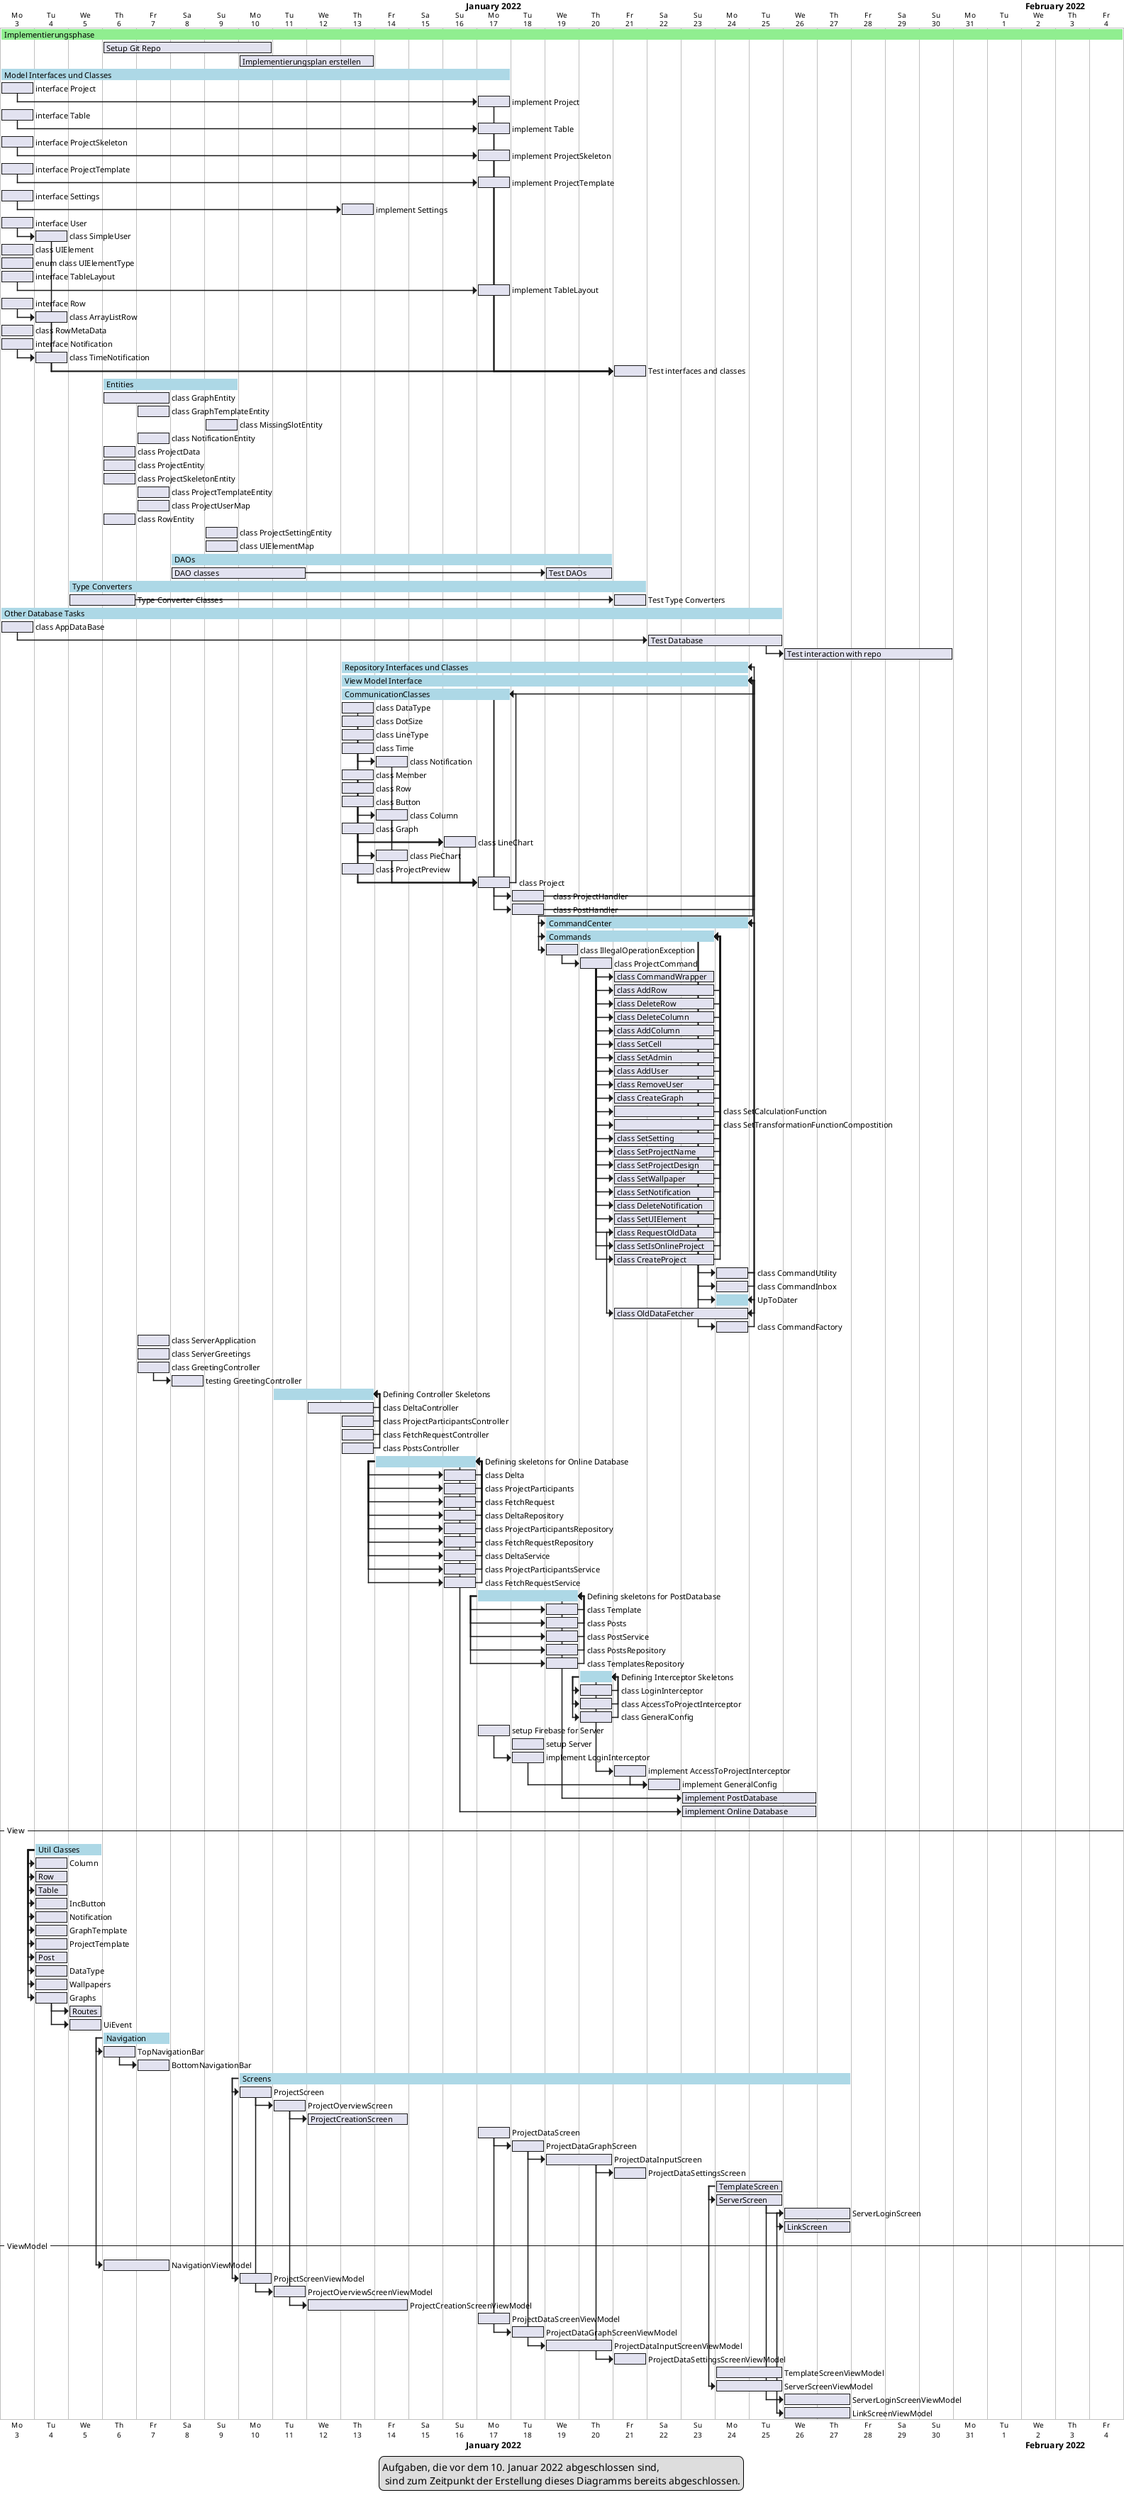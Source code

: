 @startgantt

printscale daily zoom 3

Project starts the 3rd of January 2022

[Implementierungsphase] starts 2022-01-03 and ends 2022-02-04
[Implementierungsphase] is colored in lightgreen
[Setup Git Repo] starts 2022-01-06 and ends 2022-01-10
[Implementierungsplan erstellen] starts 2022-01-10 and lasts 4 days
[Model Interfaces und Classes] starts 2022-01-03 and ends 2022-01-17
[Model Interfaces und Classes] is colored in lightblue
[interface Project] starts 2022-01-03
[implement Project] starts 13 days after [interface Project]'s end
[interface Table] starts 2022-01-03
[implement Table] starts 13 days after [interface Table]'s end
[interface ProjectSkeleton] starts 2022-01-03
[implement ProjectSkeleton] starts 13 days after [interface ProjectSkeleton]'s end
[interface ProjectTemplate] starts 2022-01-03
[implement ProjectTemplate] starts 13 days after [interface ProjectTemplate]'s end
[interface Settings] starts 2022-01-03
[implement Settings] starts 9 days after [interface Settings]'s end
[interface User] starts 2022-01-03
[class SimpleUser] starts at [interface User]'s end
[class UIElement] starts 2022-01-03
[enum class UIElementType] starts 2022-01-03
[interface Table] starts 2022-01-03
[interface TableLayout] starts 2022-01-03
[implement TableLayout] starts 13 days after [interface TableLayout]'s end
[interface Row] starts 2022-01-03
[class ArrayListRow] starts at [interface Row]'s end
[class RowMetaData] starts 2022-01-03
[interface Notification] starts 2022-01-03
[class TimeNotification] starts at [interface Notification]'s end
[Test interfaces and classes] starts 3 days after [implement Project]'s end
[Test interfaces and classes] starts 3 days after [implement Table]'s end
[Test interfaces and classes] starts 3 days after [implement ProjectSkeleton]'s end
[Test interfaces and classes] starts 3 days after [implement ProjectTemplate]'s end
[Test interfaces and classes] starts 3 days after [class ArrayListRow]'s end
[Test interfaces and classes] starts 3 days after [class TimeNotification]'s end
[Test interfaces and classes] starts 3 days after [class SimpleUser]'s end

[Entities] starts 2022-01-06 and ends 2022-01-9
[Entities] is colored in lightblue
[class GraphEntity] starts 2022-01-06 and ends 2022-01-07
[class GraphTemplateEntity] starts 2022-01-07
[class MissingSlotEntity] starts 2022-01-09
[class NotificationEntity] starts 2022-01-07
[class ProjectData] starts 2022-01-06
[class ProjectEntity] starts 2022-01-06
[class ProjectSkeletonEntity] starts 2022-01-06
[class ProjectTemplateEntity] starts 2022-01-07
[class ProjectUserMap] starts 2022-01-07
[class RowEntity] starts 2022-01-06
[class ProjectSettingEntity] starts 2022-01-09
[class ProjectSettingEntity] starts 2022-01-09
[class UIElementMap] starts 2022-01-09

[DAOs] starts 2022-01-08 and ends 2022-01-20
[DAOs] is colored in lightblue
[DAO classes] starts 2022-01-08 and lasts 4 days
[Test DAOs] starts 7 days after [DAO classes]'s end and lasts 2 days
[Test DAOs] displays on same row as [DAO classes]

[Type Converters] starts 2022-01-05 and ends 2022-01-21
[Type Converters] is colored in lightblue
[Type Converter Classes] starts 2022-01-05 and lasts 2 days
[Test Type Converters] starts 14 days after [Type Converter Classes]'s end
[Test Type Converters] displays on same row as [Type Converter Classes]

[Other Database Tasks] starts 2022-01-03 and ends 2022-01-25
[Other Database Tasks] is colored in lightblue
[class AppDataBase] starts 2022-01-03
[Test Database] starts 18 days after [class AppDataBase]'s end and lasts 4 days
[Test interaction with repo] starts after [Test Database]'s end and lasts 5 days


/'Repository====================================================================================='/

[Repository Interfaces und Classes] starts 2022-01-13
[Repository Interfaces und Classes] is colored in lightblue

    [View Model Interface] starts 2022-01-13
    [View Model Interface] is colored in lightblue
        [CommunicationClasses] starts 2022-01-13
        [CommunicationClasses] is colored in lightblue
            [class DataType] starts 2022-01-13 and ends 2022-01-13
            [class DotSize] starts 2022-01-13 and ends 2022-01-13
            [class LineType] starts 2022-01-13 and ends 2022-01-13
            [class Time] starts 2022-01-13 and ends 2022-01-13
            [class Notification] starts at [class Time]'s end
            [class Member] starts 2022-01-13 and ends 2022-01-13
            [class Row] starts 2022-01-13 and ends 2022-01-13
            [class Button] starts 2022-01-13 and ends 2022-01-13
            [class Column] starts at [class DataType]'s end
            [class Graph] starts 2022-01-13 and ends 2022-01-13
            [class LineChart] starts at [class Graph]'s end
            [class LineChart] starts at 2022-01-16
                [class LineChart] starts at [class DotSize]'s end
                [class LineChart] starts at [class LineType]'s end
                [class LineChart] starts at [class Column]'s end
            [class PieChart] starts at [class Graph]'s end
            [class ProjectPreview] starts 2022-01-13 and ends 2022-01-13
            [class Project] starts at [class Button]'s end
                [class Project] starts at [class Notification]'s end
                [class Project] starts at [class Member]'s end
                [class Project] starts at [class PieChart]'s end
                [class Project] starts at [class LineChart]'s end
                [class Project] starts at [class Row]'s end
        [CommunicationClasses] ends at [class Project]'s end

        [class ProjectHandler] starts at [CommunicationClasses]'s end
        [class PostHandler] starts at [CommunicationClasses]'s end

    [View Model Interface] ends at [class PostHandler]'s end
    [View Model Interface] ends at [CommunicationClasses]'s end
    [View Model Interface] ends at [class ProjectHandler]'s end

    [CommandCenter] starts at [View Model Interface]'s end
    [CommandCenter] is colored in lightblue

        [Commands] starts at [CommandCenter]'s start
        [Commands] is colored in lightblue
            [class IllegalOperationException] starts at [Commands]'s start
            [class ProjectCommand] starts at [class IllegalOperationException]'s end
            [class CommandWrapper] starts at [class ProjectCommand]'s end
            [class AddRow] starts at [class ProjectCommand]'s end
            [class DeleteRow] starts at [class ProjectCommand]'s end
            [class DeleteColumn] starts at [class ProjectCommand]'s end
            [class AddColumn] starts at [class ProjectCommand]'s end
            [class SetCell] starts at [class ProjectCommand]'s end
            [class SetAdmin] starts at [class ProjectCommand]'s end
            [class AddUser] starts at [class ProjectCommand]'s end
            [class RemoveUser] starts at [class ProjectCommand]'s end
            [class CreateGraph] starts at [class ProjectCommand]'s end
            [class SetCalculationFunction] starts at [class ProjectCommand]'s end
            [class SetTransformationFunctionCompostition] starts at [class ProjectCommand]'s end
            [class SetSetting] starts at [class ProjectCommand]'s end
            [class SetProjectName] starts at [class ProjectCommand]'s end
            [class SetProjectDesign] starts at [class ProjectCommand]'s end
            [class SetWallpaper] starts at [class ProjectCommand]'s end
            [class SetNotification] starts at [class ProjectCommand]'s end
            [class DeleteNotification] starts at [class ProjectCommand]'s end
            [class SetUIElement] starts at [class ProjectCommand]'s end
            [class RequestOldData] starts at [class ProjectCommand]'s end
            [class SetIsOnlineProject] starts at [class ProjectCommand]'s end
            [class CreateProject] starts at [class ProjectCommand]'s end

            [class CommandWrapper] lasts 3 days
            [class AddRow] lasts 3 days
            [class DeleteRow] lasts 3 days
            [class DeleteColumn] lasts 3 days
            [class AddColumn] lasts 3 days
            [class SetCell] lasts 3 days
            [class SetAdmin] lasts 3 days
            [class AddUser] lasts 3 days
            [class RemoveUser] lasts 3 days
            [class CreateGraph] lasts 3 days
            [class SetCalculationFunction] lasts 3 days
            [class SetTransformationFunctionCompostition] lasts 3 days
            [class SetSetting] lasts 3 days
            [class SetProjectName] lasts 3 days
            [class SetProjectDesign] lasts 3 days
            [class SetWallpaper] lasts 3 days
            [class SetNotification] lasts 3 days
            [class DeleteNotification] lasts 3 days
            [class SetUIElement] lasts 3 days
            [class RequestOldData] lasts 3 days
            [class SetIsOnlineProject] lasts 3 days
            [class CreateProject] lasts 3 days


        [Commands] ends at [class CreateProject]'s end
        [Commands] ends at [class AddRow]'s end
        [Commands] ends at [class DeleteColumn]'s end
        [Commands] ends at [class DeleteRow]'s end
        [Commands] ends at [class AddColumn]'s end
        [Commands] ends at [class SetCell]'s end
        [Commands] ends at [class SetAdmin]'s end
        [Commands] ends at [class AddUser]'s end
        [Commands] ends at [class RemoveUser]'s end
        [Commands] ends at [class CreateGraph]'s end
        [Commands] ends at [class SetCalculationFunction]'s end
        [Commands] ends at [class SetTransformationFunctionCompostition]'s end
        [Commands] ends at [class SetSetting]'s end
        [Commands] ends at [class SetProjectName]'s end
        [Commands] ends at [class SetProjectDesign]'s end
        [Commands] ends at [class SetWallpaper]'s end
        [Commands] ends at [class SetNotification]'s end
        [Commands] ends at [class SetUIElement]'s end
        [Commands] ends at [class RequestOldData]'s end
        [Commands] ends at [class SetIsOnlineProject]'s end

        [class CommandUtility] starts at [Commands]'s end
        [class CommandInbox] starts at [Commands]'s end


        [UpToDater] starts at [class RequestOldData]'s end
        [UpToDater] is colored in lightblue
            [class OldDataFetcher] starts at [class RequestOldData]'s start
            [class OldDataFetcher] ends at [class CommandUtility]'s end
        [UpToDater] ends at [class OldDataFetcher]'s end

        [class CommandFactory] starts at [Commands]'s end
    [View Model Interface] ends at [class CommandFactory]'s end

    [CommandCenter] ends at [class CommandUtility]'s end
    [CommandCenter] ends at [class CommandInbox]'s end
    [CommandCenter] ends at [UpToDater]'s end
[Repository Interfaces und Classes] ends at [CommandCenter]'s end

'----------------------Server---------------------------------------------------'
[class ServerApplication] starts at 2022-01-07 and ends at 2022-01-07
[class ServerGreetings] starts at 2022-01-07 and ends at 2022-01-07
[class GreetingController] starts at 2022-01-07 and ends at 2022-01-07
[testing GreetingController] starts at [class GreetingController]'s end

[Defining Controller Skeletons] starts 2022-01-11
[Defining Controller Skeletons] is colored in lightblue
[class DeltaController] starts 2022-01-12 and ends 2022-01-13
[class ProjectParticipantsController] starts 2022-01-13
[class FetchRequestController] starts 2022-01-13
[class PostsController] starts 2022-01-13
[Defining Controller Skeletons] ends at [class PostsController]'s end
[Defining Controller Skeletons] ends at [class DeltaController]'s end
[Defining Controller Skeletons] ends at [class FetchRequestController]'s end
[Defining Controller Skeletons] ends at [class ProjectParticipantsController]'s end



[Defining skeletons for Online Database] starts at 2022-01-16


 [Defining skeletons for Online Database] is colored in lightblue and lasts 3 days
[class Delta] starts at [Defining skeletons for Online Database]'s start

[class ProjectParticipants] starts at [Defining skeletons for Online Database]'s start
[class FetchRequest] starts at [Defining skeletons for Online Database]'s start
[class DeltaRepository] starts at [Defining skeletons for Online Database]'s start
[class ProjectParticipantsRepository] starts at [Defining skeletons for Online Database]'s start
[class FetchRequestRepository] starts at [Defining skeletons for Online Database]'s start
[class DeltaService] starts at [Defining skeletons for Online Database]'s start
[class ProjectParticipantsService] starts at [Defining skeletons for Online Database]'s start
[class FetchRequestService] starts at [Defining skeletons for Online Database]'s start
[Defining skeletons for Online Database] ends at [class Delta]'s end
[Defining skeletons for Online Database] ends at [class ProjectParticipants]'s end
[Defining skeletons for Online Database] ends at [class FetchRequest]'s end
[Defining skeletons for Online Database] ends at [class DeltaRepository]'s end
[Defining skeletons for Online Database] ends at [class ProjectParticipantsRepository]'s end
[Defining skeletons for Online Database] ends at [class FetchRequestRepository]'s end
[Defining skeletons for Online Database] ends at [class DeltaService]'s end
[Defining skeletons for Online Database] ends at [class ProjectParticipantsService]'s end
[Defining skeletons for Online Database] ends at [class FetchRequestService]'s end


[Defining skeletons for PostDatabase] starts at 2022-01-19
[Defining skeletons for PostDatabase] is colored in lightblue and lasts 3 days
[class Template] starts at [Defining skeletons for PostDatabase]'s start
[class Posts] starts at [Defining skeletons for PostDatabase]'s start
[class PostService] starts at [Defining skeletons for PostDatabase]'s start
[class PostsRepository] starts at [Defining skeletons for PostDatabase]'s start
[class TemplatesRepository] starts at [Defining skeletons for PostDatabase]'s start
[Defining skeletons for PostDatabase] ends at [class Template]'s end
[Defining skeletons for PostDatabase] ends at [class Posts]'s end
[Defining skeletons for PostDatabase] ends at [class PostService]'s end
[Defining skeletons for PostDatabase] ends at [class PostsRepository]'s end
[Defining skeletons for PostDatabase] ends at [class TemplatesRepository]'s end

[Defining Interceptor Skeletons] starts at 2022-01-20 and is colored in lightblue

[class LoginInterceptor] starts at [Defining Interceptor Skeletons]'s start
[class AccessToProjectInterceptor] starts at [Defining Interceptor Skeletons]'s start
[class GeneralConfig] starts at [Defining Interceptor Skeletons]'s start

[Defining Interceptor Skeletons] ends at [class LoginInterceptor]'s end
[Defining Interceptor Skeletons] ends at [class AccessToProjectInterceptor]'s end
[Defining Interceptor Skeletons] ends at [class GeneralConfig]'s end

[setup Firebase for Server] starts at 2022-01-17
[setup Server] starts at 2022-01-18

[implement LoginInterceptor] starts at [setup Firebase for Server]'s end
[implement AccessToProjectInterceptor] starts at [Defining Interceptor Skeletons]'s end
[implement GeneralConfig] starts at [implement LoginInterceptor]'s end
[implement GeneralConfig] starts at [implement AccessToProjectInterceptor]'s end
[implement PostDatabase] starts at [Defining skeletons for PostDatabase]'s end and starts at 2022-01-23 and lasts 4 days
[implement Online Database] starts at [Defining skeletons for Online Database]'s end  and starts at 2022-01-23 and lasts 4 days

--View--

[Util Classes]      starts at 2022-01-04 and lasts 2 day and is colored in LightBlue
[Column]            starts at [Util Classes]'s start and lasts 1 day
[Row]               starts at [Util Classes]'s start and lasts 1 day
[Table]             starts at [Util Classes]'s start and lasts 1 day
[IncButton]         starts at [Util Classes]'s start and lasts 1 day
[Notification]      starts at [Util Classes]'s start and lasts 1 day
[GraphTemplate]     starts at [Util Classes]'s start and lasts 1 day
[ProjectTemplate]   starts at [Util Classes]'s start and lasts 1 day
[Post]              starts at [Util Classes]'s start and lasts 1 day
[DataType]          starts at [Util Classes]'s start and lasts 1 day
[Wallpapers]        starts at [Util Classes]'s start and lasts 1 day
[Graphs]            starts at [Util Classes]'s start and lasts 1 day
[Routes]            starts at [Graphs]'s end and lasts 1 day
[UiEvent]           starts at [Graphs]'s end and lasts 1 day

[Navigation]            starts at 2022-01-06 and lasts 2 day and is colored in LightBlue
[TopNavigationBar]      starts at [Navigation]'s start and lasts 1 day
[BottomNavigationBar]   starts at [TopNavigationBar]'s end and lasts 1 day

[Screens]                   starts at 2022-01-10 and lasts 18 day and is colored in LightBlue
[ProjectScreen]             starts at [Screens]'s start and lasts 1 day
[ProjectOverviewScreen]     starts at [ProjectScreen]'s end and lasts 1 day
[ProjectCreationScreen]     starts at [ProjectOverviewScreen]'s end and lasts 3 day
[ProjectDataScreen]         starts at 2022-01-17 and lasts 1 day
[ProjectDataGraphScreen]    starts at [ProjectDataScreen]'s end and lasts 1 day
[ProjectDataInputScreen]    starts at [ProjectDataGraphScreen]'s end and lasts 2 day
[ProjectDataSettingsScreen] starts at [ProjectDataInputScreen]'s end and lasts 1 day

[TemplateScreen] starts at 2022-01-24 and lasts 2 day

[ServerScreen]      starts at [TemplateScreen]'s start and lasts 2 day
[ServerLoginScreen] starts at [ServerScreen]'s end and lasts 2 day
[LinkScreen]        starts at [ServerLoginScreen]'s start and lasts 2 day

--ViewModel--


[NavigationViewModel]            starts at [Navigation]'s start and lasts 2 day

[ProjectScreenViewModel]             starts at [Screens]'s start and lasts 1 day
[ProjectOverviewScreenViewModel]     starts at [ProjectScreen]'s end and lasts 1 day
[ProjectCreationScreenViewModel]     starts at [ProjectOverviewScreen]'s end and lasts 3 day
[ProjectDataScreenViewModel]         starts at 2022-01-17 and lasts 1 day
[ProjectDataGraphScreenViewModel]    starts at [ProjectDataScreen]'s end and lasts 1 day
[ProjectDataInputScreenViewModel]    starts at [ProjectDataGraphScreen]'s end and lasts 2 day
[ProjectDataSettingsScreenViewModel] starts at [ProjectDataInputScreen]'s end and lasts 1 day

[TemplateScreenViewModel] starts at 2022-01-24 and lasts 2 day

[ServerScreenViewModel]      starts at [TemplateScreen]'s start and lasts 2 day
[ServerLoginScreenViewModel] starts at [ServerScreen]'s end and lasts 2 day
[LinkScreenViewModel]        starts at [ServerLoginScreen]'s start and lasts 2 day

legend
    Aufgaben, die vor dem 10. Januar 2022 abgeschlossen sind,
     sind zum Zeitpunkt der Erstellung dieses Diagramms bereits abgeschlossen.
end legend



@endgantt